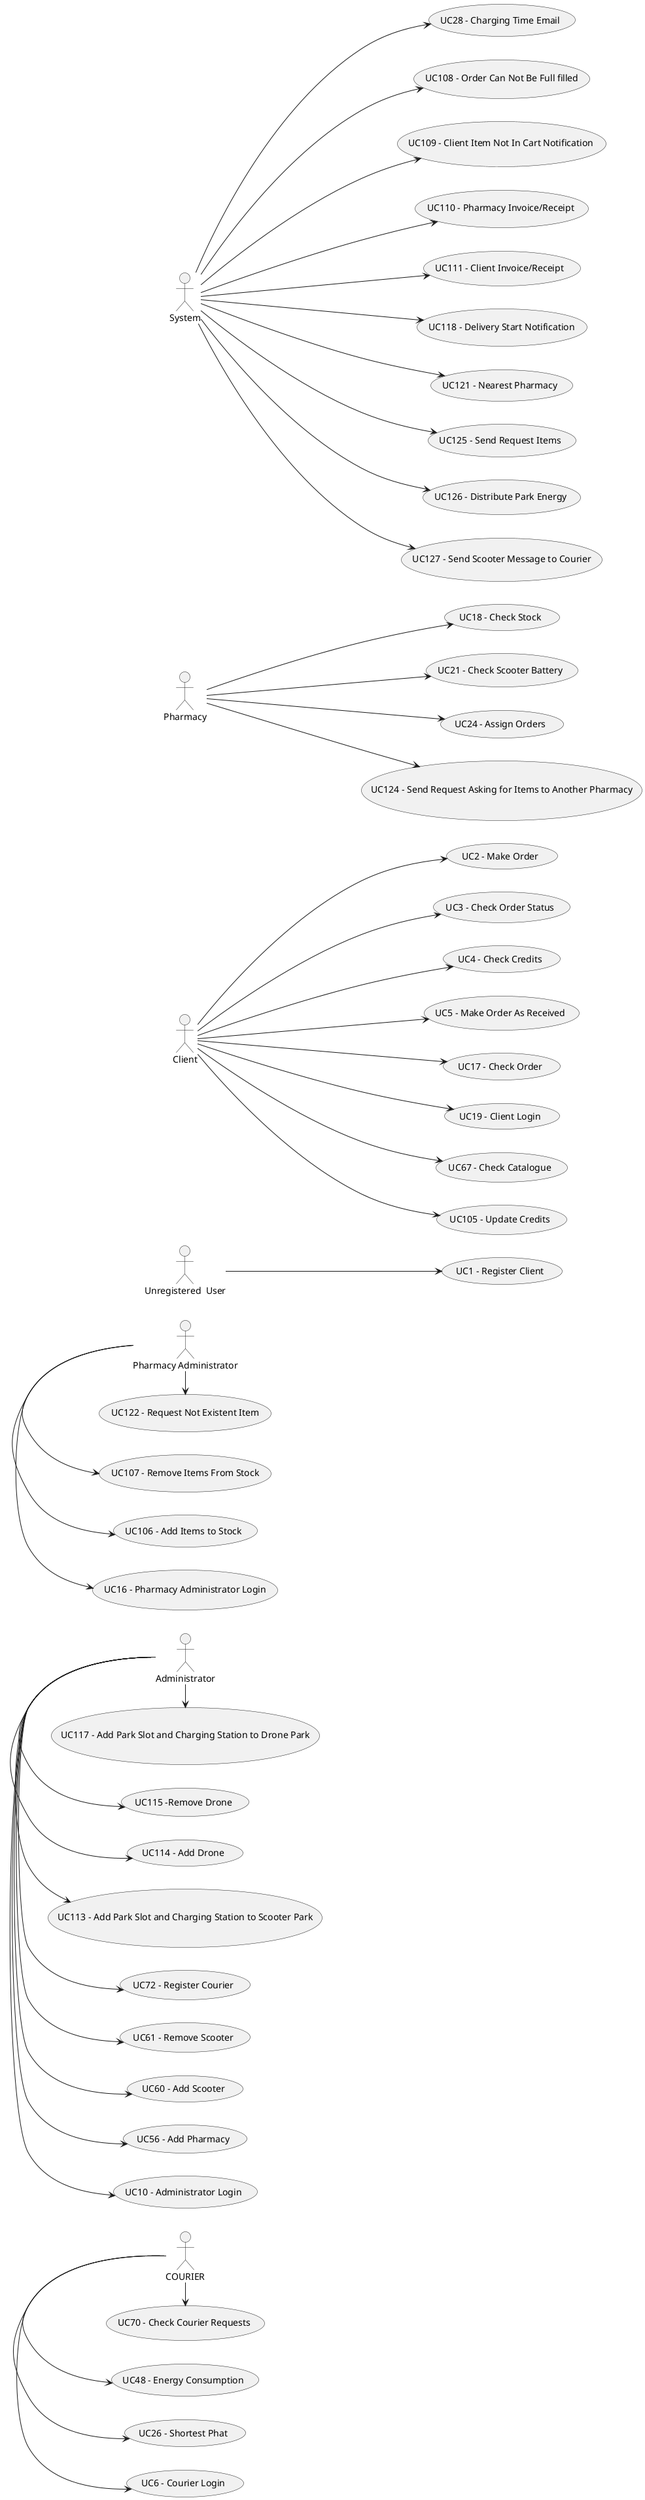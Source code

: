 @startuml
usecase UC1 as "UC1 - Register Client"
usecase UC2 as "UC2 - Make Order"
usecase UC3 as "UC3 - Check Order Status"
usecase UC4 as "UC4 - Check Credits"
usecase UC5 as "UC5 - Make Order As Received"
usecase UC6 as "UC6 - Courier Login"
usecase UC10 as "UC10 - Administrator Login"
usecase UC16 as "UC16 - Pharmacy Administrator Login"
usecase UC17 as "UC17 - Check Order"
usecase UC18 as "UC18 - Check Stock"
usecase UC19 as "UC19 - Client Login"
usecase UC21 as "UC21 - Check Scooter Battery"
usecase UC24 as "UC24 - Assign Orders"
usecase UC26 as "UC26 - Shortest Phat"
usecase UC28 as "UC28 - Charging Time Email"
usecase UC48 as "UC48 - Energy Consumption"
usecase UC56 as "UC56 - Add Pharmacy"
usecase UC60 as "UC60 - Add Scooter"
usecase UC61 as "UC61 - Remove Scooter"
usecase UC67 as "UC67 - Check Catalogue"
usecase UC70 as "UC70 - Check Courier Requests"
usecase UC72 as "UC72 - Register Courier"
usecase UC105 as "UC105 - Update Credits"
usecase UC106 as "UC106 - Add Items to Stock"
usecase UC107 as "UC107 - Remove Items From Stock"
usecase UC108 as "UC108 - Order Can Not Be Full filled"
usecase UC109 as "UC109 - Client Item Not In Cart Notification "
usecase UC110 as "UC110 - Pharmacy Invoice/Receipt "
usecase UC111 as "UC111 - Client Invoice/Receipt "
usecase UC113 as "UC113 - Add Park Slot and Charging Station to Scooter Park"
usecase UC114 as "UC114 - Add Drone"
usecase UC115 as "UC115 -Remove Drone"
usecase UC117 as "UC117 - Add Park Slot and Charging Station to Drone Park"
usecase UC118 as "UC118 - Delivery Start Notification"
usecase UC121 as "UC121 - Nearest Pharmacy"
usecase UC122 as "UC122 - Request Not Existent Item"
usecase UC124 as "UC124 - Send Request Asking for Items to Another Pharmacy"
usecase UC125 as "UC125 - Send Request Items"
usecase UC126 as "UC126 - Distribute Park Energy"
usecase UC127 as "UC127 - Send Scooter Message to Courier"



actor "Unregistered  User" as UU
actor "Pharmacy Administrator" as PHARADM
actor "Pharmacy" as PHAR
actor "Administrator" as ADM
actor "Client" as C
actor "COURIER" as CO
actor "System" as SYS

left to right direction
SYS-->(UC28)
SYS-->(UC108)
SYS-->(UC109)
SYS-->(UC110)
SYS-->(UC111)
SYS-->(UC118)
SYS-->(UC121)
SYS-->(UC125)
SYS-->(UC126)
SYS-->(UC127)

UU -->(UC1)

PHAR -->(UC18)
PHAR -->(UC21)
PHAR -->(UC24)
PHAR -->(UC124)

C -->(UC2)
C -->(UC3)
C -->(UC4)
C -->(UC5)
C -->(UC17)
C -->(UC19)
C -->(UC67)
C -->(UC105)

CO->(UC6)
CO->(UC26)
CO->(UC48)
CO->(UC70)

ADM->(UC10)
ADM->(UC56)
ADM->(UC60)
ADM->(UC61)
ADM->(UC72)
ADM->(UC113)
ADM->(UC114)
ADM->(UC115)
ADM->(UC117)


PHARADM->(UC16)
PHARADM->(UC106)
PHARADM->(UC107)
PHARADM->(UC122)

@enduml
